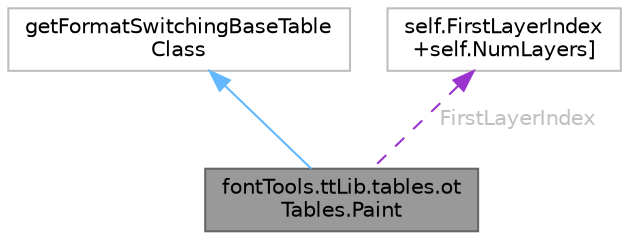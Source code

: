 digraph "fontTools.ttLib.tables.otTables.Paint"
{
 // LATEX_PDF_SIZE
  bgcolor="transparent";
  edge [fontname=Helvetica,fontsize=10,labelfontname=Helvetica,labelfontsize=10];
  node [fontname=Helvetica,fontsize=10,shape=box,height=0.2,width=0.4];
  Node1 [id="Node000001",label="fontTools.ttLib.tables.ot\lTables.Paint",height=0.2,width=0.4,color="gray40", fillcolor="grey60", style="filled", fontcolor="black",tooltip=" "];
  Node2 -> Node1 [id="edge1_Node000001_Node000002",dir="back",color="steelblue1",style="solid",tooltip=" "];
  Node2 [id="Node000002",label="getFormatSwitchingBaseTable\lClass",height=0.2,width=0.4,color="grey75", fillcolor="white", style="filled",URL="$d0/d31/classgetFormatSwitchingBaseTableClass.html",tooltip=" "];
  Node3 -> Node1 [id="edge2_Node000001_Node000003",dir="back",color="darkorchid3",style="dashed",tooltip=" ",label=" FirstLayerIndex",fontcolor="grey" ];
  Node3 [id="Node000003",label="self.FirstLayerIndex\l+self.NumLayers]",height=0.2,width=0.4,color="grey75", fillcolor="white", style="filled",tooltip=" "];
}
